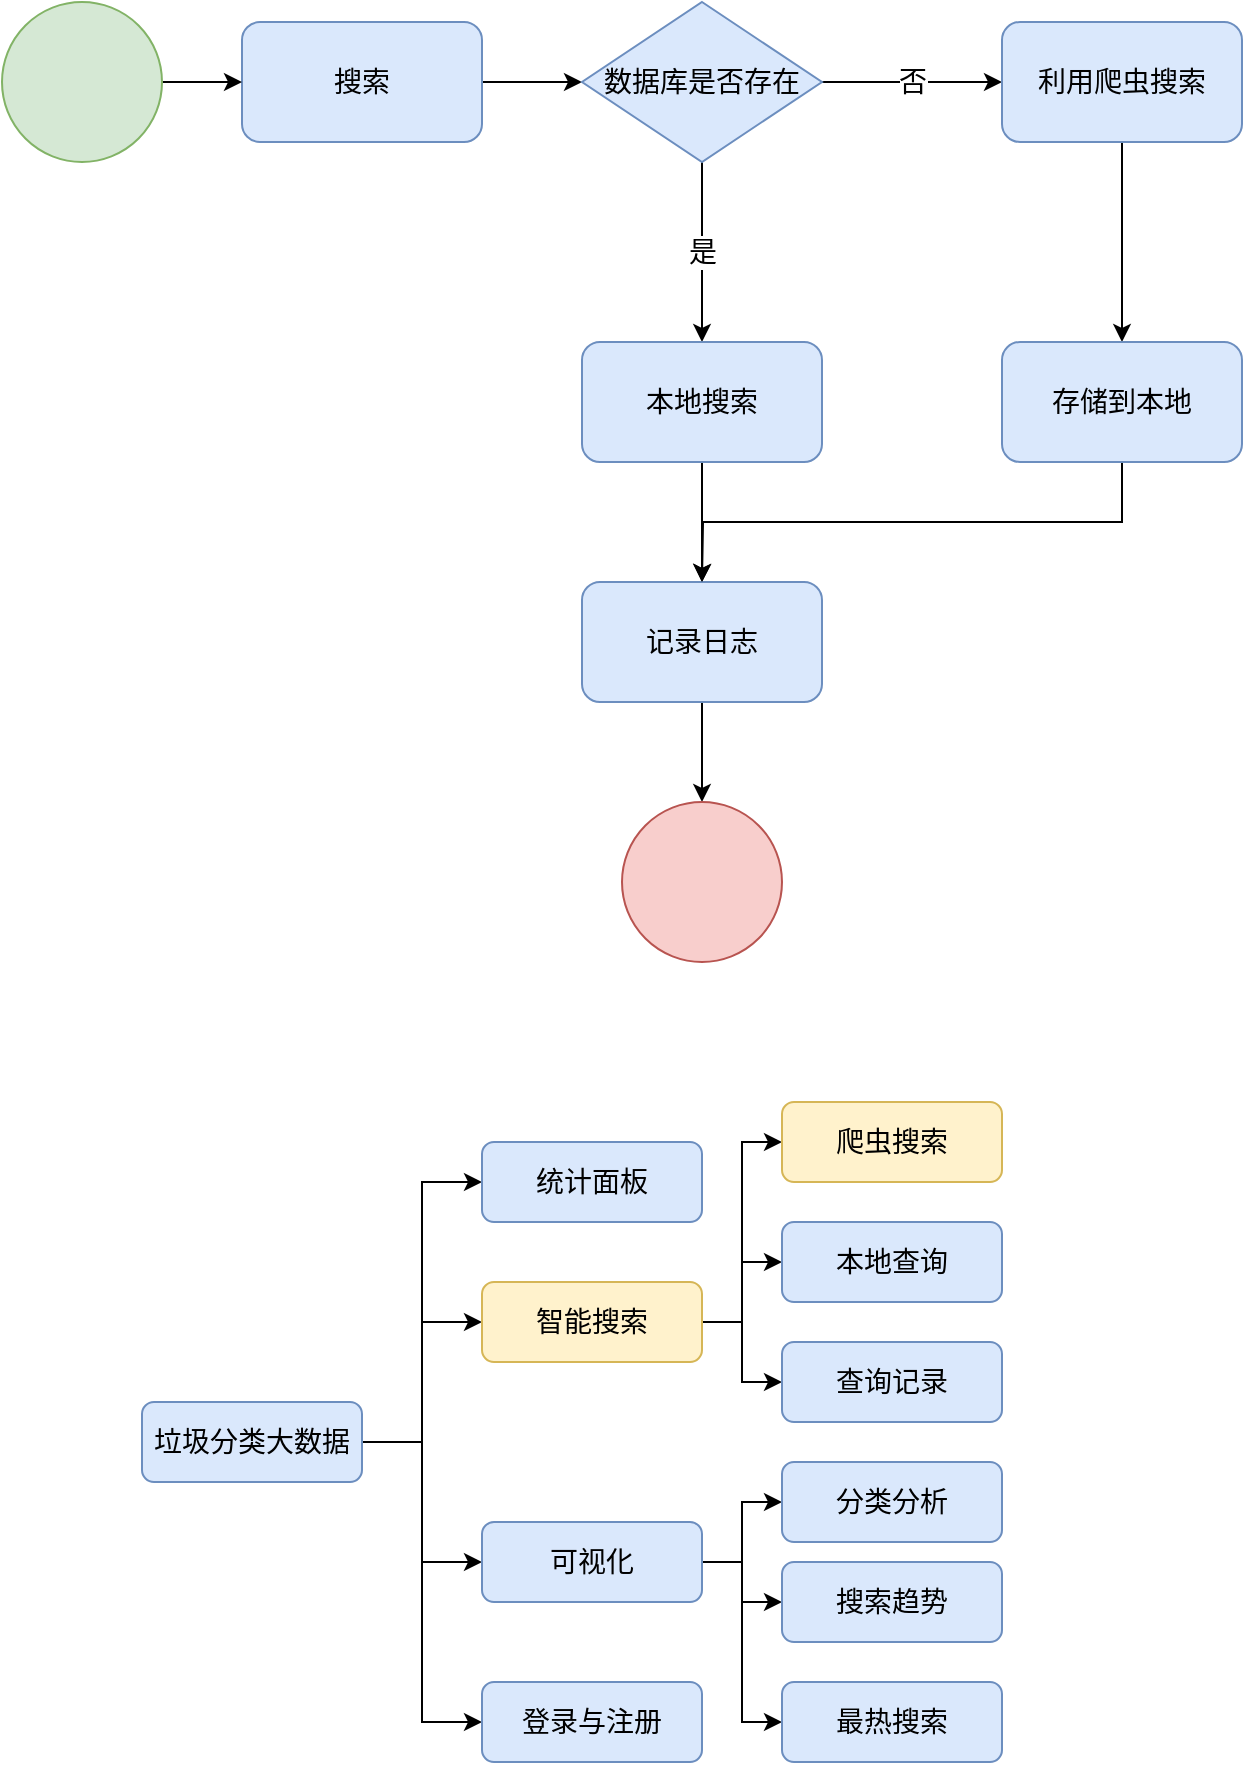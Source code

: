 <mxfile version="20.0.4" type="github">
  <diagram id="JCl5eZCCEW6x7IEp9Bsm" name="Page-1">
    <mxGraphModel dx="1038" dy="579" grid="0" gridSize="10" guides="1" tooltips="1" connect="1" arrows="1" fold="1" page="1" pageScale="1" pageWidth="827" pageHeight="1169" math="0" shadow="0">
      <root>
        <mxCell id="0" />
        <mxCell id="1" parent="0" />
        <mxCell id="xFFywQFFWzlZjc-uIubM-9" value="" style="edgeStyle=orthogonalEdgeStyle;rounded=0;orthogonalLoop=1;jettySize=auto;html=1;fontSize=14;" parent="1" source="xFFywQFFWzlZjc-uIubM-1" target="xFFywQFFWzlZjc-uIubM-3" edge="1">
          <mxGeometry relative="1" as="geometry" />
        </mxCell>
        <mxCell id="xFFywQFFWzlZjc-uIubM-1" value="搜索" style="rounded=1;whiteSpace=wrap;html=1;fillColor=#dae8fc;strokeColor=#6c8ebf;fontSize=14;" parent="1" vertex="1">
          <mxGeometry x="190" y="50" width="120" height="60" as="geometry" />
        </mxCell>
        <mxCell id="xFFywQFFWzlZjc-uIubM-10" value="是" style="edgeStyle=orthogonalEdgeStyle;rounded=0;orthogonalLoop=1;jettySize=auto;html=1;fontSize=14;" parent="1" source="xFFywQFFWzlZjc-uIubM-3" target="xFFywQFFWzlZjc-uIubM-4" edge="1">
          <mxGeometry relative="1" as="geometry" />
        </mxCell>
        <mxCell id="xFFywQFFWzlZjc-uIubM-11" value="否" style="edgeStyle=orthogonalEdgeStyle;rounded=0;orthogonalLoop=1;jettySize=auto;html=1;exitX=1;exitY=0.5;exitDx=0;exitDy=0;fontSize=14;" parent="1" source="xFFywQFFWzlZjc-uIubM-3" target="xFFywQFFWzlZjc-uIubM-5" edge="1">
          <mxGeometry relative="1" as="geometry">
            <mxPoint x="530" y="80" as="sourcePoint" />
          </mxGeometry>
        </mxCell>
        <mxCell id="xFFywQFFWzlZjc-uIubM-3" value="数据库是否存在" style="rhombus;whiteSpace=wrap;html=1;fillColor=#dae8fc;strokeColor=#6c8ebf;fontSize=14;" parent="1" vertex="1">
          <mxGeometry x="360" y="40" width="120" height="80" as="geometry" />
        </mxCell>
        <mxCell id="xFFywQFFWzlZjc-uIubM-12" value="" style="edgeStyle=orthogonalEdgeStyle;rounded=0;orthogonalLoop=1;jettySize=auto;html=1;fontSize=14;" parent="1" source="xFFywQFFWzlZjc-uIubM-4" target="xFFywQFFWzlZjc-uIubM-6" edge="1">
          <mxGeometry relative="1" as="geometry" />
        </mxCell>
        <mxCell id="xFFywQFFWzlZjc-uIubM-4" value="本地搜索" style="rounded=1;whiteSpace=wrap;html=1;fillColor=#dae8fc;strokeColor=#6c8ebf;fontSize=14;" parent="1" vertex="1">
          <mxGeometry x="360" y="210" width="120" height="60" as="geometry" />
        </mxCell>
        <mxCell id="xFFywQFFWzlZjc-uIubM-15" style="edgeStyle=orthogonalEdgeStyle;rounded=0;orthogonalLoop=1;jettySize=auto;html=1;exitX=0.5;exitY=1;exitDx=0;exitDy=0;entryX=0.5;entryY=0;entryDx=0;entryDy=0;fontSize=14;" parent="1" source="xFFywQFFWzlZjc-uIubM-5" target="xFFywQFFWzlZjc-uIubM-13" edge="1">
          <mxGeometry relative="1" as="geometry" />
        </mxCell>
        <mxCell id="xFFywQFFWzlZjc-uIubM-5" value="利用爬虫搜索" style="rounded=1;whiteSpace=wrap;html=1;fillColor=#dae8fc;strokeColor=#6c8ebf;fontSize=14;" parent="1" vertex="1">
          <mxGeometry x="570" y="50" width="120" height="60" as="geometry" />
        </mxCell>
        <mxCell id="xFFywQFFWzlZjc-uIubM-17" value="" style="edgeStyle=orthogonalEdgeStyle;rounded=0;orthogonalLoop=1;jettySize=auto;html=1;fontSize=14;" parent="1" source="xFFywQFFWzlZjc-uIubM-6" target="xFFywQFFWzlZjc-uIubM-16" edge="1">
          <mxGeometry relative="1" as="geometry" />
        </mxCell>
        <mxCell id="xFFywQFFWzlZjc-uIubM-6" value="记录日志" style="rounded=1;whiteSpace=wrap;html=1;fillColor=#dae8fc;strokeColor=#6c8ebf;fontSize=14;" parent="1" vertex="1">
          <mxGeometry x="360" y="330" width="120" height="60" as="geometry" />
        </mxCell>
        <mxCell id="xFFywQFFWzlZjc-uIubM-8" value="" style="edgeStyle=orthogonalEdgeStyle;rounded=0;orthogonalLoop=1;jettySize=auto;html=1;fontSize=14;" parent="1" source="xFFywQFFWzlZjc-uIubM-7" target="xFFywQFFWzlZjc-uIubM-1" edge="1">
          <mxGeometry relative="1" as="geometry" />
        </mxCell>
        <mxCell id="xFFywQFFWzlZjc-uIubM-7" value="" style="ellipse;whiteSpace=wrap;html=1;aspect=fixed;fillColor=#d5e8d4;strokeColor=#82b366;fontSize=14;" parent="1" vertex="1">
          <mxGeometry x="70" y="40" width="80" height="80" as="geometry" />
        </mxCell>
        <mxCell id="xFFywQFFWzlZjc-uIubM-14" style="edgeStyle=orthogonalEdgeStyle;rounded=0;orthogonalLoop=1;jettySize=auto;html=1;exitX=0.5;exitY=1;exitDx=0;exitDy=0;fontSize=14;" parent="1" source="xFFywQFFWzlZjc-uIubM-13" edge="1">
          <mxGeometry relative="1" as="geometry">
            <mxPoint x="420" y="330" as="targetPoint" />
          </mxGeometry>
        </mxCell>
        <mxCell id="xFFywQFFWzlZjc-uIubM-13" value="存储到本地" style="rounded=1;whiteSpace=wrap;html=1;fillColor=#dae8fc;strokeColor=#6c8ebf;fontSize=14;" parent="1" vertex="1">
          <mxGeometry x="570" y="210" width="120" height="60" as="geometry" />
        </mxCell>
        <mxCell id="xFFywQFFWzlZjc-uIubM-16" value="" style="ellipse;whiteSpace=wrap;html=1;aspect=fixed;fillColor=#f8cecc;strokeColor=#b85450;fontSize=14;" parent="1" vertex="1">
          <mxGeometry x="380" y="440" width="80" height="80" as="geometry" />
        </mxCell>
        <mxCell id="xFFywQFFWzlZjc-uIubM-26" style="edgeStyle=orthogonalEdgeStyle;rounded=0;orthogonalLoop=1;jettySize=auto;html=1;exitX=1;exitY=0.5;exitDx=0;exitDy=0;entryX=0;entryY=0.5;entryDx=0;entryDy=0;fontSize=14;" parent="1" source="xFFywQFFWzlZjc-uIubM-18" target="xFFywQFFWzlZjc-uIubM-20" edge="1">
          <mxGeometry relative="1" as="geometry" />
        </mxCell>
        <mxCell id="xFFywQFFWzlZjc-uIubM-27" style="edgeStyle=orthogonalEdgeStyle;rounded=0;orthogonalLoop=1;jettySize=auto;html=1;exitX=1;exitY=0.5;exitDx=0;exitDy=0;entryX=0;entryY=0.5;entryDx=0;entryDy=0;fontSize=14;" parent="1" source="xFFywQFFWzlZjc-uIubM-18" target="xFFywQFFWzlZjc-uIubM-21" edge="1">
          <mxGeometry relative="1" as="geometry" />
        </mxCell>
        <mxCell id="xFFywQFFWzlZjc-uIubM-28" style="edgeStyle=orthogonalEdgeStyle;rounded=0;orthogonalLoop=1;jettySize=auto;html=1;exitX=1;exitY=0.5;exitDx=0;exitDy=0;entryX=0;entryY=0.5;entryDx=0;entryDy=0;fontSize=14;" parent="1" source="xFFywQFFWzlZjc-uIubM-18" target="xFFywQFFWzlZjc-uIubM-25" edge="1">
          <mxGeometry relative="1" as="geometry" />
        </mxCell>
        <mxCell id="xFFywQFFWzlZjc-uIubM-37" style="edgeStyle=orthogonalEdgeStyle;rounded=0;orthogonalLoop=1;jettySize=auto;html=1;exitX=1;exitY=0.5;exitDx=0;exitDy=0;entryX=0;entryY=0.5;entryDx=0;entryDy=0;fontSize=14;" parent="1" source="xFFywQFFWzlZjc-uIubM-18" target="xFFywQFFWzlZjc-uIubM-36" edge="1">
          <mxGeometry relative="1" as="geometry" />
        </mxCell>
        <mxCell id="xFFywQFFWzlZjc-uIubM-18" value="垃圾分类大数据" style="rounded=1;whiteSpace=wrap;html=1;fillColor=#dae8fc;strokeColor=#6c8ebf;fontSize=14;" parent="1" vertex="1">
          <mxGeometry x="140" y="740" width="110" height="40" as="geometry" />
        </mxCell>
        <mxCell id="xFFywQFFWzlZjc-uIubM-29" style="edgeStyle=orthogonalEdgeStyle;rounded=0;orthogonalLoop=1;jettySize=auto;html=1;exitX=1;exitY=0.5;exitDx=0;exitDy=0;entryX=0;entryY=0.5;entryDx=0;entryDy=0;fontSize=14;" parent="1" source="xFFywQFFWzlZjc-uIubM-20" target="xFFywQFFWzlZjc-uIubM-22" edge="1">
          <mxGeometry relative="1" as="geometry" />
        </mxCell>
        <mxCell id="xFFywQFFWzlZjc-uIubM-30" style="edgeStyle=orthogonalEdgeStyle;rounded=0;orthogonalLoop=1;jettySize=auto;html=1;exitX=1;exitY=0.5;exitDx=0;exitDy=0;entryX=0;entryY=0.5;entryDx=0;entryDy=0;fontSize=14;" parent="1" source="xFFywQFFWzlZjc-uIubM-20" target="xFFywQFFWzlZjc-uIubM-23" edge="1">
          <mxGeometry relative="1" as="geometry" />
        </mxCell>
        <mxCell id="xFFywQFFWzlZjc-uIubM-31" style="edgeStyle=orthogonalEdgeStyle;rounded=0;orthogonalLoop=1;jettySize=auto;html=1;exitX=1;exitY=0.5;exitDx=0;exitDy=0;entryX=0;entryY=0.5;entryDx=0;entryDy=0;fontSize=14;" parent="1" source="xFFywQFFWzlZjc-uIubM-20" target="xFFywQFFWzlZjc-uIubM-24" edge="1">
          <mxGeometry relative="1" as="geometry" />
        </mxCell>
        <mxCell id="xFFywQFFWzlZjc-uIubM-20" value="智能搜索" style="rounded=1;whiteSpace=wrap;html=1;fillColor=#fff2cc;strokeColor=#d6b656;fontSize=14;" parent="1" vertex="1">
          <mxGeometry x="310" y="680" width="110" height="40" as="geometry" />
        </mxCell>
        <mxCell id="xFFywQFFWzlZjc-uIubM-34" style="edgeStyle=orthogonalEdgeStyle;rounded=0;orthogonalLoop=1;jettySize=auto;html=1;exitX=1;exitY=0.5;exitDx=0;exitDy=0;entryX=0;entryY=0.5;entryDx=0;entryDy=0;fontSize=14;" parent="1" source="xFFywQFFWzlZjc-uIubM-21" target="xFFywQFFWzlZjc-uIubM-32" edge="1">
          <mxGeometry relative="1" as="geometry" />
        </mxCell>
        <mxCell id="xFFywQFFWzlZjc-uIubM-35" style="edgeStyle=orthogonalEdgeStyle;rounded=0;orthogonalLoop=1;jettySize=auto;html=1;exitX=1;exitY=0.5;exitDx=0;exitDy=0;entryX=0;entryY=0.5;entryDx=0;entryDy=0;fontSize=14;" parent="1" source="xFFywQFFWzlZjc-uIubM-21" target="xFFywQFFWzlZjc-uIubM-33" edge="1">
          <mxGeometry relative="1" as="geometry" />
        </mxCell>
        <mxCell id="xFFywQFFWzlZjc-uIubM-39" style="edgeStyle=orthogonalEdgeStyle;rounded=0;orthogonalLoop=1;jettySize=auto;html=1;exitX=1;exitY=0.5;exitDx=0;exitDy=0;entryX=0;entryY=0.5;entryDx=0;entryDy=0;fontSize=14;" parent="1" source="xFFywQFFWzlZjc-uIubM-21" target="xFFywQFFWzlZjc-uIubM-38" edge="1">
          <mxGeometry relative="1" as="geometry" />
        </mxCell>
        <mxCell id="xFFywQFFWzlZjc-uIubM-21" value="可视化" style="rounded=1;whiteSpace=wrap;html=1;fillColor=#dae8fc;strokeColor=#6c8ebf;fontSize=14;" parent="1" vertex="1">
          <mxGeometry x="310" y="800" width="110" height="40" as="geometry" />
        </mxCell>
        <mxCell id="xFFywQFFWzlZjc-uIubM-22" value="爬虫搜索" style="rounded=1;whiteSpace=wrap;html=1;fillColor=#fff2cc;strokeColor=#d6b656;fontSize=14;" parent="1" vertex="1">
          <mxGeometry x="460" y="590" width="110" height="40" as="geometry" />
        </mxCell>
        <mxCell id="xFFywQFFWzlZjc-uIubM-23" value="本地查询" style="rounded=1;whiteSpace=wrap;html=1;fillColor=#dae8fc;strokeColor=#6c8ebf;fontSize=14;" parent="1" vertex="1">
          <mxGeometry x="460" y="650" width="110" height="40" as="geometry" />
        </mxCell>
        <mxCell id="xFFywQFFWzlZjc-uIubM-24" value="查询记录" style="rounded=1;whiteSpace=wrap;html=1;fillColor=#dae8fc;strokeColor=#6c8ebf;fontSize=14;" parent="1" vertex="1">
          <mxGeometry x="460" y="710" width="110" height="40" as="geometry" />
        </mxCell>
        <mxCell id="xFFywQFFWzlZjc-uIubM-25" value="登录与注册" style="rounded=1;whiteSpace=wrap;html=1;fillColor=#dae8fc;strokeColor=#6c8ebf;fontSize=14;" parent="1" vertex="1">
          <mxGeometry x="310" y="880" width="110" height="40" as="geometry" />
        </mxCell>
        <mxCell id="xFFywQFFWzlZjc-uIubM-32" value="分类分析" style="rounded=1;whiteSpace=wrap;html=1;fillColor=#dae8fc;strokeColor=#6c8ebf;fontSize=14;" parent="1" vertex="1">
          <mxGeometry x="460" y="770" width="110" height="40" as="geometry" />
        </mxCell>
        <mxCell id="xFFywQFFWzlZjc-uIubM-33" value="搜索趋势" style="rounded=1;whiteSpace=wrap;html=1;fillColor=#dae8fc;strokeColor=#6c8ebf;fontSize=14;" parent="1" vertex="1">
          <mxGeometry x="460" y="820" width="110" height="40" as="geometry" />
        </mxCell>
        <mxCell id="xFFywQFFWzlZjc-uIubM-36" value="统计面板" style="rounded=1;whiteSpace=wrap;html=1;fillColor=#dae8fc;strokeColor=#6c8ebf;fontSize=14;" parent="1" vertex="1">
          <mxGeometry x="310" y="610" width="110" height="40" as="geometry" />
        </mxCell>
        <mxCell id="xFFywQFFWzlZjc-uIubM-38" value="最热搜索" style="rounded=1;whiteSpace=wrap;html=1;fillColor=#dae8fc;strokeColor=#6c8ebf;fontSize=14;" parent="1" vertex="1">
          <mxGeometry x="460" y="880" width="110" height="40" as="geometry" />
        </mxCell>
      </root>
    </mxGraphModel>
  </diagram>
</mxfile>
